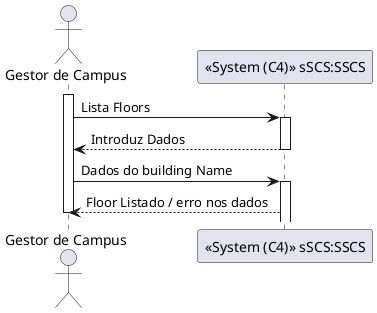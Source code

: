 @startuml
'https://plantuml.com/sequence-diagram

actor User as "Gestor de Campus"
participant SC as "<<System (C4)>> sSCS:SSCS"
activate User
User -> SC : Lista Floors
activate SC
SC-->User : Introduz Dados
deactivate SC
User -> SC : Dados do building Name
activate SC
SC --> User : Floor Listado / erro nos dados



deactivate User
@enduml

